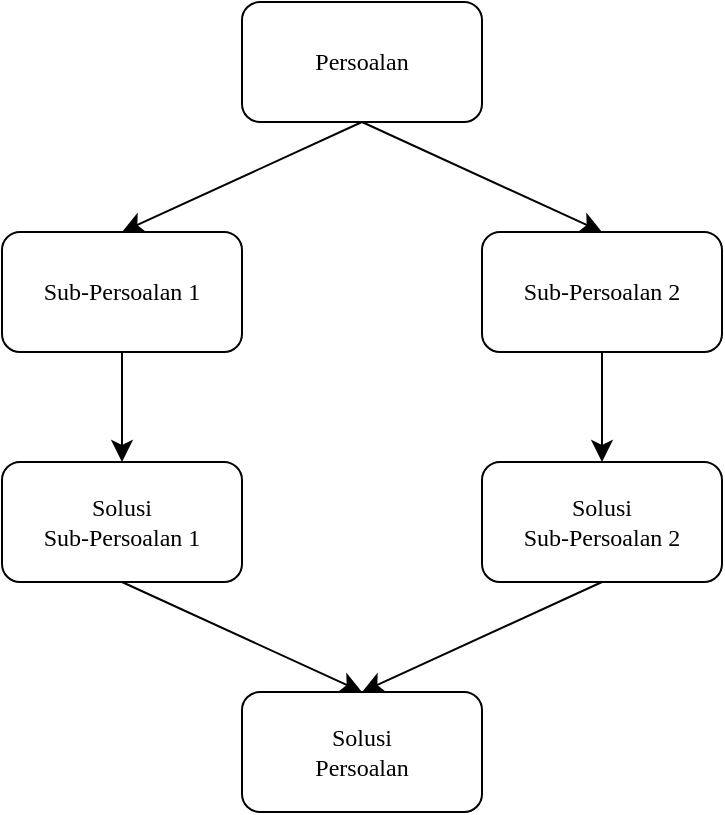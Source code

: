 <mxfile version="26.0.14">
  <diagram name="Page-1" id="L7ZHhaByEdhgNtdKoAVh">
    <mxGraphModel dx="880" dy="957" grid="0" gridSize="10" guides="1" tooltips="1" connect="1" arrows="1" fold="1" page="0" pageScale="1" pageWidth="850" pageHeight="1100" math="0" shadow="0">
      <root>
        <mxCell id="0" />
        <mxCell id="1" parent="0" />
        <mxCell id="wH24ThZLNfN2DSpacKjt-13" style="edgeStyle=none;curved=1;rounded=0;orthogonalLoop=1;jettySize=auto;html=1;exitX=0.5;exitY=1;exitDx=0;exitDy=0;entryX=0.5;entryY=0;entryDx=0;entryDy=0;fontSize=12;startSize=8;endSize=8;" edge="1" parent="1" source="wH24ThZLNfN2DSpacKjt-1" target="wH24ThZLNfN2DSpacKjt-8">
          <mxGeometry relative="1" as="geometry" />
        </mxCell>
        <mxCell id="wH24ThZLNfN2DSpacKjt-14" style="edgeStyle=none;curved=1;rounded=0;orthogonalLoop=1;jettySize=auto;html=1;exitX=0.5;exitY=1;exitDx=0;exitDy=0;entryX=0.5;entryY=0;entryDx=0;entryDy=0;fontSize=12;startSize=8;endSize=8;" edge="1" parent="1" source="wH24ThZLNfN2DSpacKjt-1" target="wH24ThZLNfN2DSpacKjt-9">
          <mxGeometry relative="1" as="geometry" />
        </mxCell>
        <mxCell id="wH24ThZLNfN2DSpacKjt-1" value="&lt;div&gt;&lt;font face=&quot;Times New Roman&quot;&gt;Persoalan&lt;/font&gt;&lt;/div&gt;" style="rounded=1;whiteSpace=wrap;html=1;" vertex="1" parent="1">
          <mxGeometry x="163" y="-2" width="120" height="60" as="geometry" />
        </mxCell>
        <mxCell id="wH24ThZLNfN2DSpacKjt-16" style="edgeStyle=none;curved=1;rounded=0;orthogonalLoop=1;jettySize=auto;html=1;exitX=0.5;exitY=1;exitDx=0;exitDy=0;entryX=0.5;entryY=0;entryDx=0;entryDy=0;fontSize=12;startSize=8;endSize=8;" edge="1" parent="1" source="wH24ThZLNfN2DSpacKjt-8" target="wH24ThZLNfN2DSpacKjt-10">
          <mxGeometry relative="1" as="geometry" />
        </mxCell>
        <mxCell id="wH24ThZLNfN2DSpacKjt-8" value="&lt;div&gt;&lt;font face=&quot;Times New Roman&quot;&gt;Sub-Persoalan 1&lt;/font&gt;&lt;/div&gt;" style="rounded=1;whiteSpace=wrap;html=1;" vertex="1" parent="1">
          <mxGeometry x="43" y="113" width="120" height="60" as="geometry" />
        </mxCell>
        <mxCell id="wH24ThZLNfN2DSpacKjt-15" style="edgeStyle=none;curved=1;rounded=0;orthogonalLoop=1;jettySize=auto;html=1;exitX=0.5;exitY=1;exitDx=0;exitDy=0;entryX=0.5;entryY=0;entryDx=0;entryDy=0;fontSize=12;startSize=8;endSize=8;" edge="1" parent="1" source="wH24ThZLNfN2DSpacKjt-9" target="wH24ThZLNfN2DSpacKjt-11">
          <mxGeometry relative="1" as="geometry" />
        </mxCell>
        <mxCell id="wH24ThZLNfN2DSpacKjt-9" value="&lt;div&gt;&lt;font face=&quot;Times New Roman&quot;&gt;Sub-Persoalan 2&lt;/font&gt;&lt;/div&gt;" style="rounded=1;whiteSpace=wrap;html=1;" vertex="1" parent="1">
          <mxGeometry x="283" y="113" width="120" height="60" as="geometry" />
        </mxCell>
        <mxCell id="wH24ThZLNfN2DSpacKjt-17" style="edgeStyle=none;curved=1;rounded=0;orthogonalLoop=1;jettySize=auto;html=1;exitX=0.5;exitY=1;exitDx=0;exitDy=0;entryX=0.5;entryY=0;entryDx=0;entryDy=0;fontSize=12;startSize=8;endSize=8;" edge="1" parent="1" source="wH24ThZLNfN2DSpacKjt-10" target="wH24ThZLNfN2DSpacKjt-12">
          <mxGeometry relative="1" as="geometry" />
        </mxCell>
        <mxCell id="wH24ThZLNfN2DSpacKjt-10" value="&lt;div&gt;&lt;font face=&quot;Times New Roman&quot;&gt;Solusi&lt;/font&gt;&lt;/div&gt;&lt;div&gt;&lt;font face=&quot;Times New Roman&quot;&gt;Sub-Persoalan 1&lt;/font&gt;&lt;/div&gt;" style="rounded=1;whiteSpace=wrap;html=1;" vertex="1" parent="1">
          <mxGeometry x="43" y="228" width="120" height="60" as="geometry" />
        </mxCell>
        <mxCell id="wH24ThZLNfN2DSpacKjt-18" style="edgeStyle=none;curved=1;rounded=0;orthogonalLoop=1;jettySize=auto;html=1;exitX=0.5;exitY=1;exitDx=0;exitDy=0;entryX=0.5;entryY=0;entryDx=0;entryDy=0;fontSize=12;startSize=8;endSize=8;" edge="1" parent="1" source="wH24ThZLNfN2DSpacKjt-11" target="wH24ThZLNfN2DSpacKjt-12">
          <mxGeometry relative="1" as="geometry" />
        </mxCell>
        <mxCell id="wH24ThZLNfN2DSpacKjt-11" value="&lt;div&gt;&lt;font face=&quot;Times New Roman&quot;&gt;Solusi&lt;/font&gt;&lt;/div&gt;&lt;div&gt;&lt;font face=&quot;Times New Roman&quot;&gt;Sub-Persoalan 2&lt;/font&gt;&lt;/div&gt;" style="rounded=1;whiteSpace=wrap;html=1;" vertex="1" parent="1">
          <mxGeometry x="283" y="228" width="120" height="60" as="geometry" />
        </mxCell>
        <mxCell id="wH24ThZLNfN2DSpacKjt-12" value="&lt;div&gt;&lt;font face=&quot;Times New Roman&quot;&gt;Solusi&lt;/font&gt;&lt;/div&gt;&lt;div&gt;&lt;font face=&quot;Times New Roman&quot;&gt;Persoalan&lt;/font&gt;&lt;/div&gt;" style="rounded=1;whiteSpace=wrap;html=1;" vertex="1" parent="1">
          <mxGeometry x="163" y="343" width="120" height="60" as="geometry" />
        </mxCell>
      </root>
    </mxGraphModel>
  </diagram>
</mxfile>
